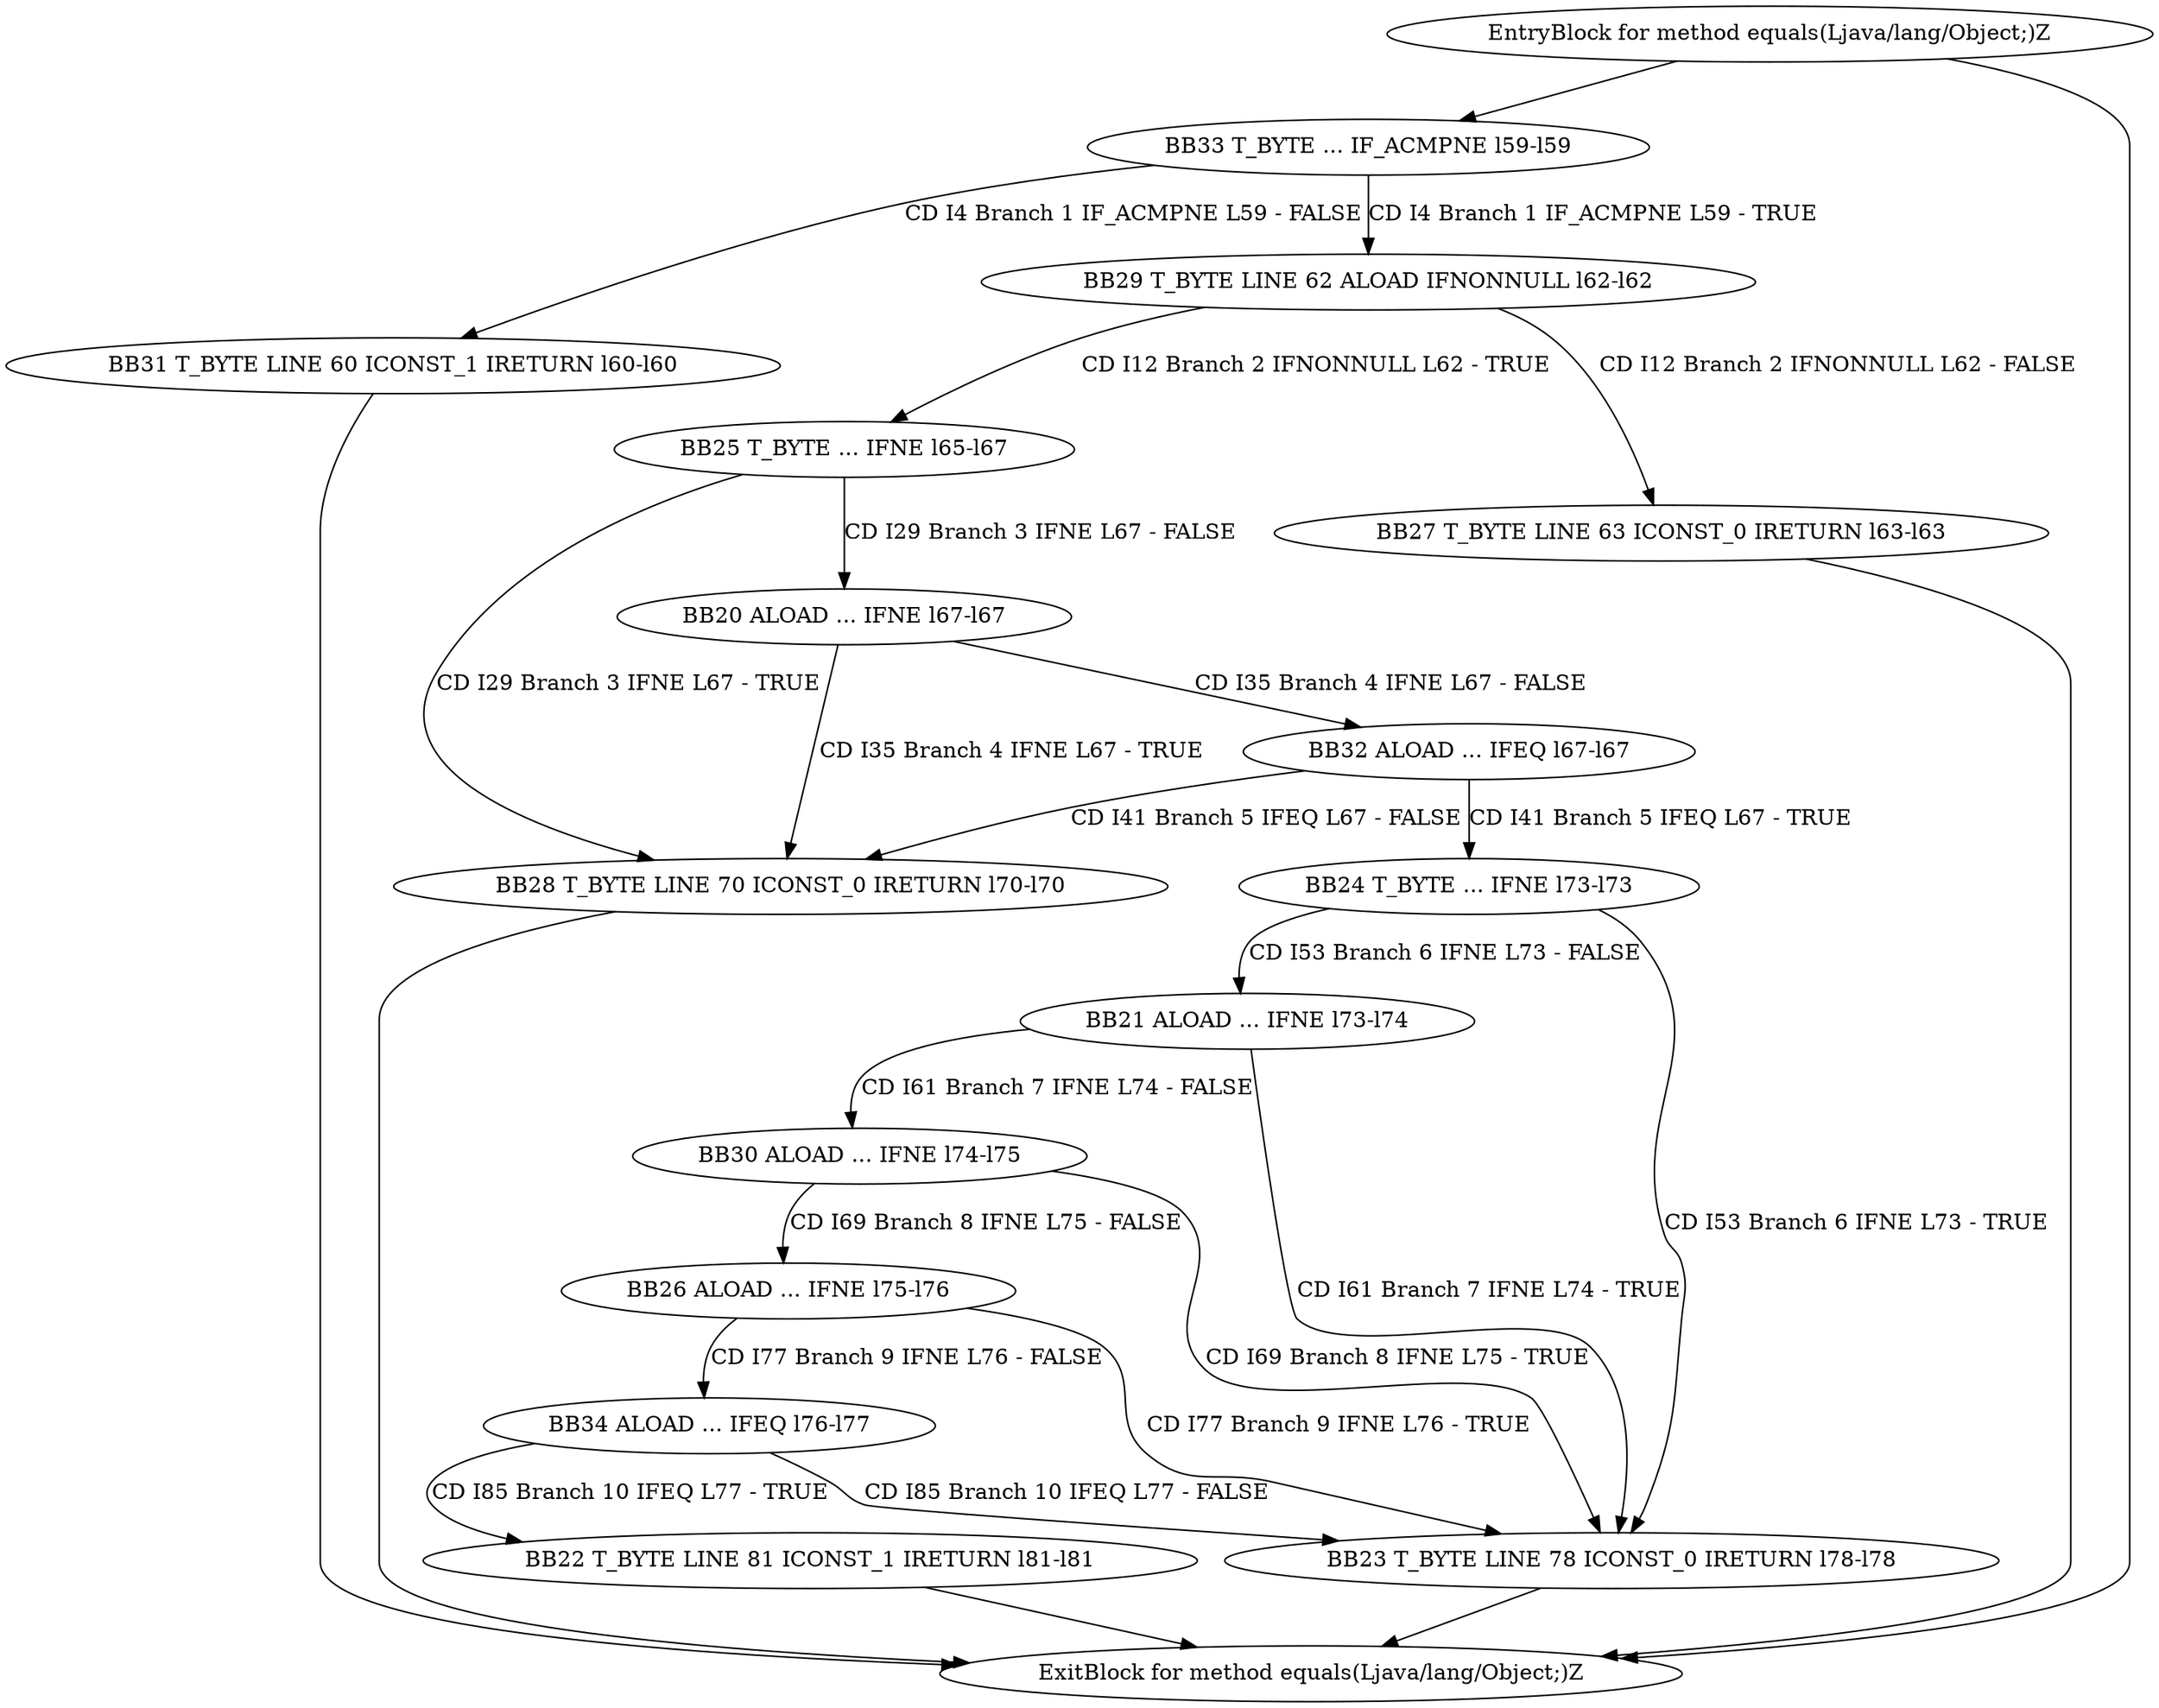 digraph G {
  1 [ label="BB20 ALOAD ... IFNE l67-l67" ];
  2 [ label="BB21 ALOAD ... IFNE l73-l74" ];
  3 [ label="BB22 T_BYTE LINE 81 ICONST_1 IRETURN l81-l81" ];
  4 [ label="BB23 T_BYTE LINE 78 ICONST_0 IRETURN l78-l78" ];
  5 [ label="BB24 T_BYTE ... IFNE l73-l73" ];
  6 [ label="BB25 T_BYTE ... IFNE l65-l67" ];
  7 [ label="BB26 ALOAD ... IFNE l75-l76" ];
  8 [ label="BB27 T_BYTE LINE 63 ICONST_0 IRETURN l63-l63" ];
  9 [ label="BB28 T_BYTE LINE 70 ICONST_0 IRETURN l70-l70" ];
  10 [ label="BB29 T_BYTE LINE 62 ALOAD IFNONNULL l62-l62" ];
  11 [ label="BB30 ALOAD ... IFNE l74-l75" ];
  12 [ label="BB31 T_BYTE LINE 60 ICONST_1 IRETURN l60-l60" ];
  13 [ label="BB32 ALOAD ... IFEQ l67-l67" ];
  14 [ label="BB33 T_BYTE ... IF_ACMPNE l59-l59" ];
  15 [ label="BB34 ALOAD ... IFEQ l76-l77" ];
  16 [ label="EntryBlock for method equals(Ljava/lang/Object;)Z" ];
  17 [ label="ExitBlock for method equals(Ljava/lang/Object;)Z" ];
  6 -> 1 [ label="CD I29 Branch 3 IFNE L67 - FALSE" ];
  1 -> 13 [ label="CD I35 Branch 4 IFNE L67 - FALSE" ];
  1 -> 9 [ label="CD I35 Branch 4 IFNE L67 - TRUE" ];
  5 -> 2 [ label="CD I53 Branch 6 IFNE L73 - FALSE" ];
  2 -> 11 [ label="CD I61 Branch 7 IFNE L74 - FALSE" ];
  2 -> 4 [ label="CD I61 Branch 7 IFNE L74 - TRUE" ];
  15 -> 3 [ label="CD I85 Branch 10 IFEQ L77 - TRUE" ];
  5 -> 4 [ label="CD I53 Branch 6 IFNE L73 - TRUE" ];
  11 -> 4 [ label="CD I69 Branch 8 IFNE L75 - TRUE" ];
  7 -> 4 [ label="CD I77 Branch 9 IFNE L76 - TRUE" ];
  15 -> 4 [ label="CD I85 Branch 10 IFEQ L77 - FALSE" ];
  13 -> 5 [ label="CD I41 Branch 5 IFEQ L67 - TRUE" ];
  10 -> 6 [ label="CD I12 Branch 2 IFNONNULL L62 - TRUE" ];
  6 -> 9 [ label="CD I29 Branch 3 IFNE L67 - TRUE" ];
  11 -> 7 [ label="CD I69 Branch 8 IFNE L75 - FALSE" ];
  7 -> 15 [ label="CD I77 Branch 9 IFNE L76 - FALSE" ];
  10 -> 8 [ label="CD I12 Branch 2 IFNONNULL L62 - FALSE" ];
  13 -> 9 [ label="CD I41 Branch 5 IFEQ L67 - FALSE" ];
  14 -> 10 [ label="CD I4 Branch 1 IF_ACMPNE L59 - TRUE" ];
  14 -> 12 [ label="CD I4 Branch 1 IF_ACMPNE L59 - FALSE" ];
  16 -> 17 [ label="" ];
  16 -> 14 [ label="" ];
  8 -> 17 [ label="" ];
  9 -> 17 [ label="" ];
  3 -> 17 [ label="" ];
  4 -> 17 [ label="" ];
  12 -> 17 [ label="" ];
}
